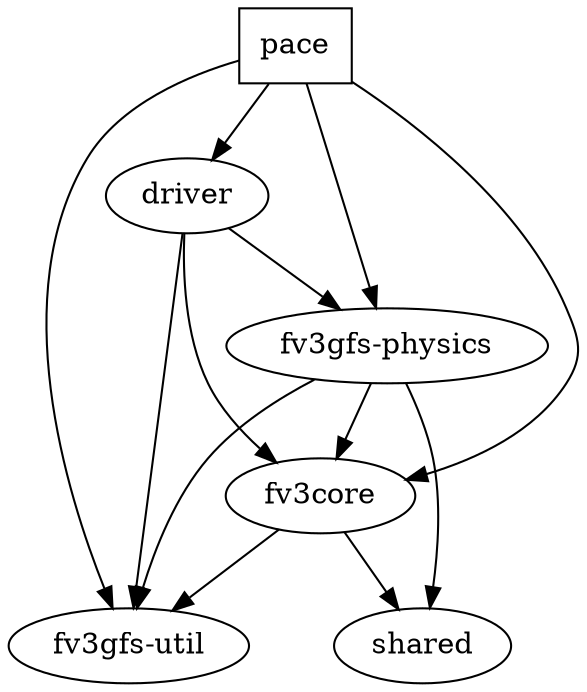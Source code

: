 # this dotfile is used as a reference source for project dependencies
# each folder entry must have a "label" equal to its directory name
#
# If you update this file, please re-generate the svg with `make dependencies.svg`
# and commit it to the repository

digraph {
  pace [shape=box]
  fv3core [shape=oval, label="fv3core"]
  driver [shape=oval, label="driver"]
  physics [shape=oval, label="fv3gfs-physics"]
  util [shape=oval, label="fv3gfs-util"]

  pace -> fv3core
  pace -> physics
  pace -> util
  pace -> driver
  driver -> fv3core
  driver -> physics
  driver -> util
  fv3core -> util
  physics -> util
  physics -> fv3core
  fv3core -> shared
  physics -> shared

}
